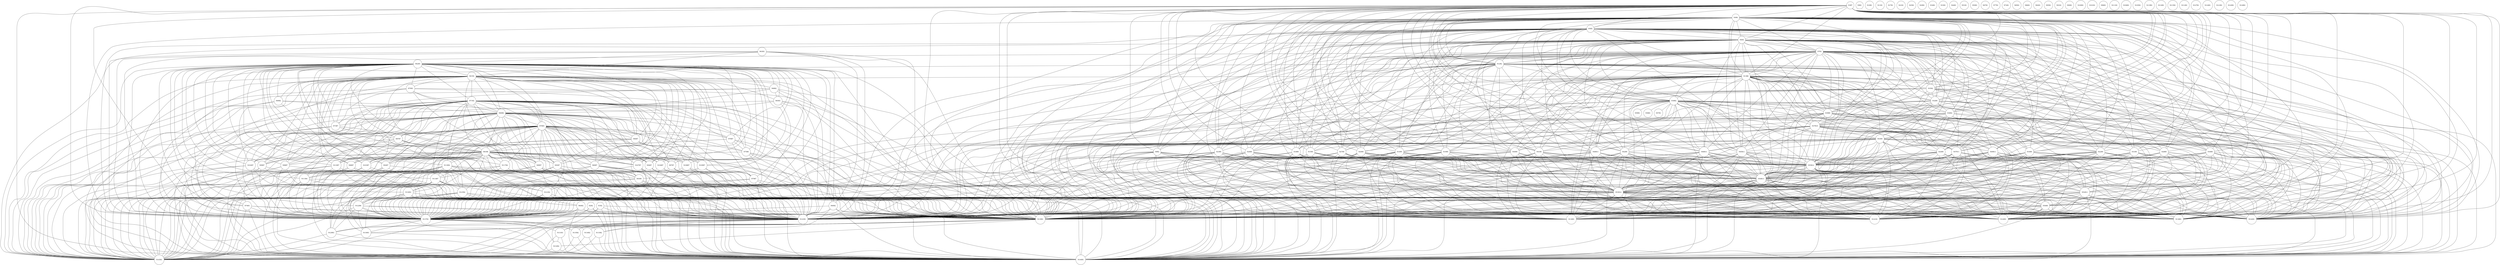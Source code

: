 graph ig {
    node [shape = circle];
    N1R2;
    N2R2;
    N3R7;
    N4R6;
    N5R5;
    N6R4;
    N7R3;
    N8R2;
    N9R1;
    N10R1;
    N11R1;
    N12R2;
    N13R8;
    N14R9;
    N15R9;
    N17R1;
    N16R9;
    N19R9;
    N18R9;
    N21R1;
    N20R9;
    N23R9;
    N22R9;
    N25R1;
    N24R9;
    N27R9;
    N26R9;
    N29R1;
    N28R9;
    N31R9;
    N30R9;
    N34R1;
    N35R2;
    N32R9;
    N33R1;
    N38R2;
    N39R9;
    N36R2;
    N37R10;
    N42R9;
    N43R9;
    N40R9;
    N41R9;
    N46R11;
    N47R11;
    N44R1;
    N45R11;
    N51R1;
    N50R1;
    N49R11;
    N48R11;
    N55R12;
    N54R13;
    N53R14;
    N52R11;
    N59R1;
    N58R1;
    N57R1;
    N56R8;
    N63R3;
    N62R5;
    N61R4;
    N60R2;
    N68R2;
    N69R2;
    N70R3;
    N71R2;
    N64R2;
    N65R3;
    N66R6;
    N67R1;
    N76R3;
    N77R1;
    N78R7;
    N79R7;
    N72R1;
    N73R7;
    N74R3;
    N75R8;
    N85R1;
    N84R7;
    N87R7;
    N86R1;
    N81R8;
    N80R7;
    N83R9;
    N82R1;
    N93R7;
    N92R7;
    N95R1;
    N94R7;
    N89R7;
    N88R7;
    N91R1;
    N90R1;
    N102R7;
    N103R7;
    N100R1;
    N101R1;
    N98R7;
    N99R7;
    N96R1;
    N97R7;
    N110R7;
    N111R1;
    N108R7;
    N109R7;
    N106R1;
    N107R7;
    N104R7;
    N105R1;
    N119R1;
    N118R4;
    N117R4;
    N116R1;
    N115R1;
    N114R7;
    N113R4;
    N112R1;
    N127R1;
    N126R2;
    N125R2;
    N124R1;
    N123R1;
    N122R6;
    N121R2;
    N120R1;
    N137R1;
    N136R1;
    N139R1;
    N138R1;
    N141R1;
    N140R1;
    N143R1;
    N142R1;
    N129R3;
    N128R1;
    N131R3;
    N130R3;
    N133R2;
    N132R2;
    N135R2;
    N134R2;
    N144R1;
    N145R1;
    N1R2 -- N139R1;
    N1R2 -- N137R1;
    N1R2 -- N144R1;
    N1R2 -- N145R1;
    N1R2 -- N143R1;
    N2R2 -- N139R1;
    N2R2 -- N137R1;
    N2R2 -- N144R1;
    N2R2 -- N145R1;
    N2R2 -- N143R1;
    N3R7 -- N12R2;
    N3R7 -- N7R3;
    N3R7 -- N6R4;
    N3R7 -- N5R5;
    N3R7 -- N4R6;
    N3R7 -- N142R1;
    N3R7 -- N144R1;
    N3R7 -- N8R2;
    N3R7 -- N143R1;
    N3R7 -- N140R1;
    N3R7 -- N141R1;
    N3R7 -- N138R1;
    N3R7 -- N139R1;
    N3R7 -- N136R1;
    N3R7 -- N137R1;
    N3R7 -- N13R8;
    N3R7 -- N14R9;
    N3R7 -- N15R9;
    N3R7 -- N16R9;
    N3R7 -- N19R9;
    N3R7 -- N18R9;
    N3R7 -- N20R9;
    N3R7 -- N23R9;
    N3R7 -- N22R9;
    N3R7 -- N24R9;
    N3R7 -- N27R9;
    N3R7 -- N26R9;
    N3R7 -- N28R9;
    N3R7 -- N31R9;
    N3R7 -- N30R9;
    N3R7 -- N35R2;
    N3R7 -- N32R9;
    N3R7 -- N38R2;
    N3R7 -- N39R9;
    N3R7 -- N36R2;
    N3R7 -- N37R10;
    N3R7 -- N42R9;
    N3R7 -- N43R9;
    N3R7 -- N40R9;
    N3R7 -- N41R9;
    N3R7 -- N46R11;
    N3R7 -- N47R11;
    N3R7 -- N45R11;
    N3R7 -- N49R11;
    N3R7 -- N48R11;
    N3R7 -- N55R12;
    N3R7 -- N54R13;
    N3R7 -- N53R14;
    N3R7 -- N52R11;
    N3R7 -- N56R8;
    N4R6 -- N12R2;
    N4R6 -- N7R3;
    N4R6 -- N6R4;
    N4R6 -- N5R5;
    N4R6 -- N142R1;
    N4R6 -- N144R1;
    N4R6 -- N8R2;
    N4R6 -- N143R1;
    N4R6 -- N140R1;
    N4R6 -- N141R1;
    N4R6 -- N138R1;
    N4R6 -- N139R1;
    N4R6 -- N136R1;
    N4R6 -- N137R1;
    N4R6 -- N13R8;
    N4R6 -- N14R9;
    N4R6 -- N15R9;
    N4R6 -- N16R9;
    N4R6 -- N19R9;
    N4R6 -- N18R9;
    N4R6 -- N20R9;
    N4R6 -- N23R9;
    N4R6 -- N22R9;
    N4R6 -- N24R9;
    N4R6 -- N27R9;
    N4R6 -- N26R9;
    N4R6 -- N28R9;
    N4R6 -- N31R9;
    N4R6 -- N30R9;
    N4R6 -- N35R2;
    N4R6 -- N32R9;
    N4R6 -- N38R2;
    N4R6 -- N39R9;
    N4R6 -- N36R2;
    N4R6 -- N37R10;
    N4R6 -- N42R9;
    N4R6 -- N43R9;
    N4R6 -- N40R9;
    N4R6 -- N41R9;
    N4R6 -- N46R11;
    N4R6 -- N47R11;
    N4R6 -- N45R11;
    N4R6 -- N49R11;
    N4R6 -- N48R11;
    N4R6 -- N55R12;
    N4R6 -- N54R13;
    N4R6 -- N53R14;
    N4R6 -- N52R11;
    N4R6 -- N56R8;
    N5R5 -- N12R2;
    N5R5 -- N7R3;
    N5R5 -- N6R4;
    N5R5 -- N142R1;
    N5R5 -- N144R1;
    N5R5 -- N8R2;
    N5R5 -- N143R1;
    N5R5 -- N140R1;
    N5R5 -- N141R1;
    N5R5 -- N138R1;
    N5R5 -- N139R1;
    N5R5 -- N136R1;
    N5R5 -- N137R1;
    N5R5 -- N13R8;
    N5R5 -- N14R9;
    N5R5 -- N15R9;
    N5R5 -- N16R9;
    N5R5 -- N19R9;
    N5R5 -- N18R9;
    N5R5 -- N20R9;
    N5R5 -- N23R9;
    N5R5 -- N22R9;
    N5R5 -- N24R9;
    N5R5 -- N27R9;
    N5R5 -- N26R9;
    N5R5 -- N28R9;
    N5R5 -- N31R9;
    N5R5 -- N30R9;
    N5R5 -- N35R2;
    N5R5 -- N32R9;
    N5R5 -- N38R2;
    N5R5 -- N39R9;
    N5R5 -- N36R2;
    N5R5 -- N37R10;
    N5R5 -- N42R9;
    N5R5 -- N43R9;
    N5R5 -- N40R9;
    N5R5 -- N41R9;
    N5R5 -- N46R11;
    N5R5 -- N47R11;
    N5R5 -- N45R11;
    N5R5 -- N49R11;
    N5R5 -- N48R11;
    N5R5 -- N55R12;
    N5R5 -- N54R13;
    N5R5 -- N53R14;
    N5R5 -- N52R11;
    N5R5 -- N56R8;
    N6R4 -- N12R2;
    N6R4 -- N7R3;
    N6R4 -- N142R1;
    N6R4 -- N144R1;
    N6R4 -- N8R2;
    N6R4 -- N143R1;
    N6R4 -- N140R1;
    N6R4 -- N141R1;
    N6R4 -- N138R1;
    N6R4 -- N139R1;
    N6R4 -- N136R1;
    N6R4 -- N137R1;
    N6R4 -- N13R8;
    N6R4 -- N14R9;
    N6R4 -- N15R9;
    N6R4 -- N16R9;
    N6R4 -- N19R9;
    N6R4 -- N18R9;
    N6R4 -- N20R9;
    N6R4 -- N23R9;
    N6R4 -- N22R9;
    N6R4 -- N24R9;
    N6R4 -- N27R9;
    N6R4 -- N26R9;
    N6R4 -- N28R9;
    N6R4 -- N31R9;
    N6R4 -- N30R9;
    N6R4 -- N35R2;
    N6R4 -- N32R9;
    N6R4 -- N38R2;
    N6R4 -- N39R9;
    N6R4 -- N36R2;
    N6R4 -- N37R10;
    N6R4 -- N42R9;
    N6R4 -- N43R9;
    N6R4 -- N40R9;
    N6R4 -- N41R9;
    N6R4 -- N46R11;
    N6R4 -- N47R11;
    N6R4 -- N45R11;
    N6R4 -- N49R11;
    N6R4 -- N48R11;
    N6R4 -- N55R12;
    N6R4 -- N54R13;
    N6R4 -- N53R14;
    N6R4 -- N52R11;
    N6R4 -- N56R8;
    N7R3 -- N12R2;
    N7R3 -- N142R1;
    N7R3 -- N144R1;
    N7R3 -- N8R2;
    N7R3 -- N143R1;
    N7R3 -- N140R1;
    N7R3 -- N141R1;
    N7R3 -- N138R1;
    N7R3 -- N139R1;
    N7R3 -- N136R1;
    N7R3 -- N137R1;
    N7R3 -- N13R8;
    N7R3 -- N14R9;
    N7R3 -- N15R9;
    N7R3 -- N16R9;
    N7R3 -- N19R9;
    N7R3 -- N18R9;
    N7R3 -- N20R9;
    N7R3 -- N23R9;
    N7R3 -- N22R9;
    N7R3 -- N24R9;
    N7R3 -- N27R9;
    N7R3 -- N26R9;
    N7R3 -- N28R9;
    N7R3 -- N31R9;
    N7R3 -- N30R9;
    N7R3 -- N35R2;
    N7R3 -- N32R9;
    N7R3 -- N38R2;
    N7R3 -- N39R9;
    N7R3 -- N36R2;
    N7R3 -- N37R10;
    N7R3 -- N42R9;
    N7R3 -- N43R9;
    N7R3 -- N40R9;
    N7R3 -- N41R9;
    N7R3 -- N46R11;
    N7R3 -- N47R11;
    N7R3 -- N45R11;
    N7R3 -- N49R11;
    N7R3 -- N48R11;
    N7R3 -- N55R12;
    N7R3 -- N54R13;
    N7R3 -- N53R14;
    N7R3 -- N52R11;
    N7R3 -- N56R8;
    N8R2 -- N142R1;
    N8R2 -- N144R1;
    N8R2 -- N143R1;
    N8R2 -- N140R1;
    N8R2 -- N141R1;
    N8R2 -- N138R1;
    N8R2 -- N139R1;
    N8R2 -- N136R1;
    N8R2 -- N137R1;
    N8R2 -- N55R12;
    N8R2 -- N54R13;
    N8R2 -- N53R14;
    N12R2 -- N142R1;
    N12R2 -- N144R1;
    N12R2 -- N143R1;
    N12R2 -- N140R1;
    N12R2 -- N141R1;
    N12R2 -- N138R1;
    N12R2 -- N139R1;
    N12R2 -- N136R1;
    N12R2 -- N137R1;
    N12R2 -- N13R8;
    N12R2 -- N14R9;
    N12R2 -- N15R9;
    N12R2 -- N16R9;
    N12R2 -- N19R9;
    N12R2 -- N18R9;
    N12R2 -- N20R9;
    N12R2 -- N23R9;
    N12R2 -- N22R9;
    N12R2 -- N24R9;
    N12R2 -- N27R9;
    N12R2 -- N26R9;
    N12R2 -- N28R9;
    N12R2 -- N31R9;
    N12R2 -- N30R9;
    N12R2 -- N32R9;
    N12R2 -- N55R12;
    N12R2 -- N54R13;
    N12R2 -- N53R14;
    N13R8 -- N136R1;
    N13R8 -- N137R1;
    N13R8 -- N140R1;
    N13R8 -- N139R1;
    N13R8 -- N138R1;
    N13R8 -- N142R1;
    N13R8 -- N141R1;
    N13R8 -- N143R1;
    N13R8 -- N144R1;
    N13R8 -- N14R9;
    N13R8 -- N15R9;
    N13R8 -- N16R9;
    N13R8 -- N19R9;
    N13R8 -- N18R9;
    N13R8 -- N20R9;
    N13R8 -- N23R9;
    N13R8 -- N22R9;
    N13R8 -- N24R9;
    N13R8 -- N27R9;
    N13R8 -- N26R9;
    N13R8 -- N28R9;
    N13R8 -- N31R9;
    N13R8 -- N30R9;
    N13R8 -- N35R2;
    N13R8 -- N32R9;
    N13R8 -- N38R2;
    N13R8 -- N39R9;
    N13R8 -- N36R2;
    N13R8 -- N37R10;
    N13R8 -- N42R9;
    N13R8 -- N43R9;
    N13R8 -- N40R9;
    N13R8 -- N41R9;
    N13R8 -- N46R11;
    N13R8 -- N47R11;
    N13R8 -- N45R11;
    N13R8 -- N49R11;
    N13R8 -- N48R11;
    N13R8 -- N55R12;
    N13R8 -- N54R13;
    N13R8 -- N53R14;
    N13R8 -- N52R11;
    N14R9 -- N140R1;
    N14R9 -- N139R1;
    N14R9 -- N138R1;
    N14R9 -- N136R1;
    N14R9 -- N137R1;
    N14R9 -- N142R1;
    N14R9 -- N141R1;
    N14R9 -- N144R1;
    N14R9 -- N143R1;
    N14R9 -- N55R12;
    N14R9 -- N54R13;
    N14R9 -- N53R14;
    N15R9 -- N140R1;
    N15R9 -- N139R1;
    N15R9 -- N138R1;
    N15R9 -- N136R1;
    N15R9 -- N137R1;
    N15R9 -- N142R1;
    N15R9 -- N141R1;
    N15R9 -- N144R1;
    N15R9 -- N143R1;
    N15R9 -- N55R12;
    N15R9 -- N54R13;
    N15R9 -- N53R14;
    N16R9 -- N140R1;
    N16R9 -- N139R1;
    N16R9 -- N138R1;
    N16R9 -- N136R1;
    N16R9 -- N137R1;
    N16R9 -- N142R1;
    N16R9 -- N141R1;
    N16R9 -- N144R1;
    N16R9 -- N143R1;
    N16R9 -- N55R12;
    N16R9 -- N54R13;
    N16R9 -- N53R14;
    N19R9 -- N140R1;
    N19R9 -- N139R1;
    N19R9 -- N138R1;
    N19R9 -- N136R1;
    N19R9 -- N137R1;
    N19R9 -- N142R1;
    N19R9 -- N141R1;
    N19R9 -- N144R1;
    N19R9 -- N143R1;
    N19R9 -- N55R12;
    N19R9 -- N54R13;
    N19R9 -- N53R14;
    N18R9 -- N140R1;
    N18R9 -- N139R1;
    N18R9 -- N138R1;
    N18R9 -- N136R1;
    N18R9 -- N137R1;
    N18R9 -- N142R1;
    N18R9 -- N141R1;
    N18R9 -- N144R1;
    N18R9 -- N143R1;
    N18R9 -- N55R12;
    N18R9 -- N54R13;
    N18R9 -- N53R14;
    N20R9 -- N140R1;
    N20R9 -- N139R1;
    N20R9 -- N138R1;
    N20R9 -- N136R1;
    N20R9 -- N137R1;
    N20R9 -- N142R1;
    N20R9 -- N141R1;
    N20R9 -- N143R1;
    N20R9 -- N144R1;
    N20R9 -- N55R12;
    N20R9 -- N54R13;
    N20R9 -- N53R14;
    N23R9 -- N140R1;
    N23R9 -- N139R1;
    N23R9 -- N138R1;
    N23R9 -- N136R1;
    N23R9 -- N137R1;
    N23R9 -- N142R1;
    N23R9 -- N141R1;
    N23R9 -- N143R1;
    N23R9 -- N144R1;
    N23R9 -- N55R12;
    N23R9 -- N54R13;
    N23R9 -- N53R14;
    N22R9 -- N140R1;
    N22R9 -- N139R1;
    N22R9 -- N138R1;
    N22R9 -- N136R1;
    N22R9 -- N137R1;
    N22R9 -- N142R1;
    N22R9 -- N141R1;
    N22R9 -- N143R1;
    N22R9 -- N144R1;
    N22R9 -- N55R12;
    N22R9 -- N54R13;
    N22R9 -- N53R14;
    N24R9 -- N140R1;
    N24R9 -- N139R1;
    N24R9 -- N138R1;
    N24R9 -- N136R1;
    N24R9 -- N137R1;
    N24R9 -- N142R1;
    N24R9 -- N141R1;
    N24R9 -- N144R1;
    N24R9 -- N143R1;
    N24R9 -- N55R12;
    N24R9 -- N54R13;
    N24R9 -- N53R14;
    N27R9 -- N140R1;
    N27R9 -- N139R1;
    N27R9 -- N138R1;
    N27R9 -- N136R1;
    N27R9 -- N137R1;
    N27R9 -- N142R1;
    N27R9 -- N141R1;
    N27R9 -- N144R1;
    N27R9 -- N143R1;
    N27R9 -- N55R12;
    N27R9 -- N54R13;
    N27R9 -- N53R14;
    N26R9 -- N140R1;
    N26R9 -- N139R1;
    N26R9 -- N138R1;
    N26R9 -- N136R1;
    N26R9 -- N137R1;
    N26R9 -- N142R1;
    N26R9 -- N141R1;
    N26R9 -- N144R1;
    N26R9 -- N143R1;
    N26R9 -- N55R12;
    N26R9 -- N54R13;
    N26R9 -- N53R14;
    N28R9 -- N140R1;
    N28R9 -- N139R1;
    N28R9 -- N138R1;
    N28R9 -- N136R1;
    N28R9 -- N137R1;
    N28R9 -- N142R1;
    N28R9 -- N141R1;
    N28R9 -- N144R1;
    N28R9 -- N143R1;
    N28R9 -- N55R12;
    N28R9 -- N54R13;
    N28R9 -- N53R14;
    N31R9 -- N140R1;
    N31R9 -- N139R1;
    N31R9 -- N138R1;
    N31R9 -- N136R1;
    N31R9 -- N137R1;
    N31R9 -- N142R1;
    N31R9 -- N141R1;
    N31R9 -- N144R1;
    N31R9 -- N143R1;
    N31R9 -- N55R12;
    N31R9 -- N54R13;
    N31R9 -- N53R14;
    N30R9 -- N140R1;
    N30R9 -- N139R1;
    N30R9 -- N138R1;
    N30R9 -- N136R1;
    N30R9 -- N137R1;
    N30R9 -- N142R1;
    N30R9 -- N141R1;
    N30R9 -- N144R1;
    N30R9 -- N143R1;
    N30R9 -- N55R12;
    N30R9 -- N54R13;
    N30R9 -- N53R14;
    N35R2 -- N140R1;
    N35R2 -- N139R1;
    N35R2 -- N138R1;
    N35R2 -- N136R1;
    N35R2 -- N137R1;
    N35R2 -- N142R1;
    N35R2 -- N141R1;
    N35R2 -- N144R1;
    N35R2 -- N143R1;
    N35R2 -- N32R9;
    N35R2 -- N55R12;
    N35R2 -- N54R13;
    N35R2 -- N53R14;
    N32R9 -- N140R1;
    N32R9 -- N139R1;
    N32R9 -- N138R1;
    N32R9 -- N136R1;
    N32R9 -- N137R1;
    N32R9 -- N142R1;
    N32R9 -- N141R1;
    N32R9 -- N144R1;
    N32R9 -- N143R1;
    N32R9 -- N36R2;
    N32R9 -- N55R12;
    N32R9 -- N54R13;
    N32R9 -- N53R14;
    N38R2 -- N141R1;
    N38R2 -- N139R1;
    N38R2 -- N140R1;
    N38R2 -- N138R1;
    N38R2 -- N136R1;
    N38R2 -- N137R1;
    N38R2 -- N142R1;
    N38R2 -- N144R1;
    N38R2 -- N143R1;
    N38R2 -- N39R9;
    N38R2 -- N37R10;
    N38R2 -- N42R9;
    N38R2 -- N43R9;
    N38R2 -- N40R9;
    N38R2 -- N41R9;
    N38R2 -- N46R11;
    N38R2 -- N47R11;
    N38R2 -- N45R11;
    N38R2 -- N49R11;
    N38R2 -- N48R11;
    N38R2 -- N55R12;
    N38R2 -- N54R13;
    N38R2 -- N53R14;
    N38R2 -- N52R11;
    N38R2 -- N56R8;
    N38R2 -- N57R1;
    N38R2 -- N58R1;
    N38R2 -- N59R1;
    N39R9 -- N141R1;
    N39R9 -- N139R1;
    N39R9 -- N140R1;
    N39R9 -- N138R1;
    N39R9 -- N136R1;
    N39R9 -- N137R1;
    N39R9 -- N142R1;
    N39R9 -- N144R1;
    N39R9 -- N143R1;
    N39R9 -- N37R10;
    N39R9 -- N55R12;
    N39R9 -- N54R13;
    N39R9 -- N53R14;
    N36R2 -- N140R1;
    N36R2 -- N139R1;
    N36R2 -- N138R1;
    N36R2 -- N136R1;
    N36R2 -- N137R1;
    N36R2 -- N142R1;
    N36R2 -- N141R1;
    N36R2 -- N144R1;
    N36R2 -- N143R1;
    N36R2 -- N37R10;
    N36R2 -- N55R12;
    N36R2 -- N54R13;
    N36R2 -- N53R14;
    N37R10 -- N141R1;
    N37R10 -- N139R1;
    N37R10 -- N140R1;
    N37R10 -- N138R1;
    N37R10 -- N136R1;
    N37R10 -- N137R1;
    N37R10 -- N142R1;
    N37R10 -- N144R1;
    N37R10 -- N143R1;
    N37R10 -- N42R9;
    N37R10 -- N43R9;
    N37R10 -- N40R9;
    N37R10 -- N41R9;
    N37R10 -- N46R11;
    N37R10 -- N47R11;
    N37R10 -- N45R11;
    N37R10 -- N49R11;
    N37R10 -- N48R11;
    N37R10 -- N55R12;
    N37R10 -- N54R13;
    N37R10 -- N53R14;
    N37R10 -- N52R11;
    N37R10 -- N56R8;
    N42R9 -- N140R1;
    N42R9 -- N139R1;
    N42R9 -- N138R1;
    N42R9 -- N136R1;
    N42R9 -- N137R1;
    N42R9 -- N142R1;
    N42R9 -- N141R1;
    N42R9 -- N144R1;
    N42R9 -- N143R1;
    N42R9 -- N55R12;
    N42R9 -- N54R13;
    N42R9 -- N53R14;
    N43R9 -- N138R1;
    N43R9 -- N136R1;
    N43R9 -- N137R1;
    N43R9 -- N140R1;
    N43R9 -- N139R1;
    N43R9 -- N142R1;
    N43R9 -- N141R1;
    N43R9 -- N144R1;
    N43R9 -- N143R1;
    N43R9 -- N46R11;
    N43R9 -- N47R11;
    N43R9 -- N45R11;
    N43R9 -- N49R11;
    N43R9 -- N48R11;
    N43R9 -- N55R12;
    N43R9 -- N54R13;
    N43R9 -- N53R14;
    N43R9 -- N52R11;
    N40R9 -- N139R1;
    N40R9 -- N140R1;
    N40R9 -- N138R1;
    N40R9 -- N136R1;
    N40R9 -- N137R1;
    N40R9 -- N142R1;
    N40R9 -- N141R1;
    N40R9 -- N144R1;
    N40R9 -- N143R1;
    N40R9 -- N55R12;
    N40R9 -- N54R13;
    N40R9 -- N53R14;
    N41R9 -- N140R1;
    N41R9 -- N139R1;
    N41R9 -- N138R1;
    N41R9 -- N136R1;
    N41R9 -- N137R1;
    N41R9 -- N142R1;
    N41R9 -- N141R1;
    N41R9 -- N144R1;
    N41R9 -- N143R1;
    N41R9 -- N55R12;
    N41R9 -- N54R13;
    N41R9 -- N53R14;
    N46R11 -- N140R1;
    N46R11 -- N139R1;
    N46R11 -- N138R1;
    N46R11 -- N136R1;
    N46R11 -- N137R1;
    N46R11 -- N142R1;
    N46R11 -- N141R1;
    N46R11 -- N144R1;
    N46R11 -- N143R1;
    N46R11 -- N55R12;
    N46R11 -- N54R13;
    N46R11 -- N53R14;
    N47R11 -- N140R1;
    N47R11 -- N139R1;
    N47R11 -- N138R1;
    N47R11 -- N136R1;
    N47R11 -- N137R1;
    N47R11 -- N142R1;
    N47R11 -- N141R1;
    N47R11 -- N144R1;
    N47R11 -- N143R1;
    N47R11 -- N55R12;
    N47R11 -- N54R13;
    N47R11 -- N53R14;
    N45R11 -- N140R1;
    N45R11 -- N139R1;
    N45R11 -- N138R1;
    N45R11 -- N136R1;
    N45R11 -- N137R1;
    N45R11 -- N142R1;
    N45R11 -- N141R1;
    N45R11 -- N144R1;
    N45R11 -- N143R1;
    N45R11 -- N55R12;
    N45R11 -- N54R13;
    N45R11 -- N53R14;
    N49R11 -- N139R1;
    N49R11 -- N138R1;
    N49R11 -- N136R1;
    N49R11 -- N137R1;
    N49R11 -- N140R1;
    N49R11 -- N142R1;
    N49R11 -- N141R1;
    N49R11 -- N144R1;
    N49R11 -- N143R1;
    N49R11 -- N55R12;
    N49R11 -- N54R13;
    N48R11 -- N139R1;
    N48R11 -- N138R1;
    N48R11 -- N136R1;
    N48R11 -- N137R1;
    N48R11 -- N140R1;
    N48R11 -- N142R1;
    N48R11 -- N141R1;
    N48R11 -- N144R1;
    N48R11 -- N143R1;
    N48R11 -- N55R12;
    N48R11 -- N54R13;
    N48R11 -- N53R14;
    N55R12 -- N136R1;
    N55R12 -- N140R1;
    N55R12 -- N139R1;
    N55R12 -- N138R1;
    N55R12 -- N137R1;
    N55R12 -- N142R1;
    N55R12 -- N141R1;
    N55R12 -- N144R1;
    N55R12 -- N143R1;
    N55R12 -- N54R13;
    N55R12 -- N53R14;
    N55R12 -- N52R11;
    N55R12 -- N56R8;
    N54R13 -- N136R1;
    N54R13 -- N137R1;
    N54R13 -- N140R1;
    N54R13 -- N139R1;
    N54R13 -- N138R1;
    N54R13 -- N142R1;
    N54R13 -- N141R1;
    N54R13 -- N144R1;
    N54R13 -- N143R1;
    N54R13 -- N53R14;
    N54R13 -- N52R11;
    N54R13 -- N56R8;
    N53R14 -- N136R1;
    N53R14 -- N137R1;
    N53R14 -- N140R1;
    N53R14 -- N139R1;
    N53R14 -- N138R1;
    N53R14 -- N142R1;
    N53R14 -- N141R1;
    N53R14 -- N144R1;
    N53R14 -- N143R1;
    N53R14 -- N56R8;
    N52R11 -- N136R1;
    N52R11 -- N137R1;
    N52R11 -- N140R1;
    N52R11 -- N139R1;
    N52R11 -- N138R1;
    N52R11 -- N142R1;
    N52R11 -- N141R1;
    N52R11 -- N144R1;
    N52R11 -- N143R1;
    N56R8 -- N140R1;
    N56R8 -- N139R1;
    N56R8 -- N138R1;
    N56R8 -- N136R1;
    N56R8 -- N137R1;
    N56R8 -- N142R1;
    N56R8 -- N141R1;
    N56R8 -- N144R1;
    N56R8 -- N143R1;
    N63R3 -- N139R1;
    N63R3 -- N61R4;
    N63R3 -- N137R1;
    N63R3 -- N144R1;
    N63R3 -- N60R2;
    N63R3 -- N62R5;
    N63R3 -- N143R1;
    N63R3 -- N145R1;
    N62R5 -- N139R1;
    N62R5 -- N143R1;
    N62R5 -- N71R2;
    N62R5 -- N144R1;
    N62R5 -- N61R4;
    N62R5 -- N137R1;
    N62R5 -- N70R3;
    N62R5 -- N60R2;
    N62R5 -- N145R1;
    N62R5 -- N68R2;
    N62R5 -- N65R3;
    N62R5 -- N69R2;
    N62R5 -- N66R6;
    N62R5 -- N76R3;
    N62R5 -- N78R7;
    N62R5 -- N79R7;
    N62R5 -- N73R7;
    N62R5 -- N74R3;
    N62R5 -- N75R8;
    N62R5 -- N84R7;
    N62R5 -- N87R7;
    N62R5 -- N81R8;
    N62R5 -- N80R7;
    N62R5 -- N83R9;
    N62R5 -- N93R7;
    N62R5 -- N92R7;
    N62R5 -- N94R7;
    N62R5 -- N89R7;
    N62R5 -- N88R7;
    N62R5 -- N102R7;
    N62R5 -- N103R7;
    N62R5 -- N98R7;
    N62R5 -- N99R7;
    N62R5 -- N97R7;
    N62R5 -- N110R7;
    N62R5 -- N108R7;
    N62R5 -- N109R7;
    N62R5 -- N107R7;
    N62R5 -- N104R7;
    N62R5 -- N118R4;
    N62R5 -- N117R4;
    N62R5 -- N114R7;
    N62R5 -- N113R4;
    N62R5 -- N126R2;
    N62R5 -- N125R2;
    N62R5 -- N122R6;
    N62R5 -- N121R2;
    N62R5 -- N64R2;
    N61R4 -- N139R1;
    N61R4 -- N144R1;
    N61R4 -- N143R1;
    N61R4 -- N137R1;
    N61R4 -- N71R2;
    N61R4 -- N70R3;
    N61R4 -- N60R2;
    N61R4 -- N145R1;
    N61R4 -- N68R2;
    N61R4 -- N65R3;
    N61R4 -- N69R2;
    N61R4 -- N66R6;
    N61R4 -- N76R3;
    N61R4 -- N78R7;
    N61R4 -- N79R7;
    N61R4 -- N73R7;
    N61R4 -- N74R3;
    N61R4 -- N75R8;
    N61R4 -- N84R7;
    N61R4 -- N87R7;
    N61R4 -- N81R8;
    N61R4 -- N80R7;
    N61R4 -- N83R9;
    N61R4 -- N93R7;
    N61R4 -- N92R7;
    N61R4 -- N94R7;
    N61R4 -- N89R7;
    N61R4 -- N88R7;
    N61R4 -- N102R7;
    N61R4 -- N103R7;
    N61R4 -- N98R7;
    N61R4 -- N99R7;
    N61R4 -- N97R7;
    N61R4 -- N110R7;
    N61R4 -- N108R7;
    N61R4 -- N109R7;
    N61R4 -- N107R7;
    N61R4 -- N104R7;
    N61R4 -- N64R2;
    N60R2 -- N139R1;
    N60R2 -- N137R1;
    N60R2 -- N144R1;
    N60R2 -- N143R1;
    N60R2 -- N145R1;
    N68R2 -- N139R1;
    N68R2 -- N137R1;
    N68R2 -- N144R1;
    N68R2 -- N145R1;
    N68R2 -- N143R1;
    N68R2 -- N65R3;
    N68R2 -- N66R6;
    N69R2 -- N139R1;
    N69R2 -- N137R1;
    N69R2 -- N144R1;
    N69R2 -- N145R1;
    N69R2 -- N143R1;
    N69R2 -- N66R6;
    N70R3 -- N71R2;
    N70R3 -- N139R1;
    N70R3 -- N137R1;
    N70R3 -- N144R1;
    N70R3 -- N143R1;
    N70R3 -- N145R1;
    N70R3 -- N66R6;
    N70R3 -- N73R7;
    N71R2 -- N139R1;
    N71R2 -- N143R1;
    N71R2 -- N144R1;
    N71R2 -- N137R1;
    N71R2 -- N145R1;
    N71R2 -- N66R6;
    N71R2 -- N76R3;
    N71R2 -- N78R7;
    N71R2 -- N79R7;
    N71R2 -- N73R7;
    N71R2 -- N74R3;
    N71R2 -- N75R8;
    N71R2 -- N84R7;
    N71R2 -- N87R7;
    N71R2 -- N81R8;
    N71R2 -- N80R7;
    N71R2 -- N83R9;
    N71R2 -- N93R7;
    N71R2 -- N92R7;
    N71R2 -- N94R7;
    N71R2 -- N89R7;
    N71R2 -- N88R7;
    N71R2 -- N102R7;
    N71R2 -- N103R7;
    N71R2 -- N98R7;
    N71R2 -- N99R7;
    N71R2 -- N97R7;
    N71R2 -- N110R7;
    N71R2 -- N108R7;
    N71R2 -- N109R7;
    N71R2 -- N107R7;
    N71R2 -- N104R7;
    N71R2 -- N118R4;
    N71R2 -- N117R4;
    N71R2 -- N114R7;
    N71R2 -- N113R4;
    N64R2 -- N139R1;
    N64R2 -- N137R1;
    N64R2 -- N144R1;
    N64R2 -- N145R1;
    N64R2 -- N143R1;
    N65R3 -- N139R1;
    N65R3 -- N137R1;
    N65R3 -- N144R1;
    N65R3 -- N145R1;
    N65R3 -- N143R1;
    N65R3 -- N66R6;
    N66R6 -- N139R1;
    N66R6 -- N144R1;
    N66R6 -- N143R1;
    N66R6 -- N145R1;
    N66R6 -- N137R1;
    N66R6 -- N76R3;
    N66R6 -- N78R7;
    N66R6 -- N79R7;
    N66R6 -- N73R7;
    N66R6 -- N74R3;
    N66R6 -- N75R8;
    N66R6 -- N84R7;
    N66R6 -- N87R7;
    N66R6 -- N81R8;
    N66R6 -- N80R7;
    N66R6 -- N83R9;
    N66R6 -- N93R7;
    N66R6 -- N92R7;
    N66R6 -- N94R7;
    N66R6 -- N89R7;
    N66R6 -- N88R7;
    N66R6 -- N102R7;
    N66R6 -- N103R7;
    N66R6 -- N98R7;
    N66R6 -- N99R7;
    N66R6 -- N97R7;
    N66R6 -- N110R7;
    N66R6 -- N108R7;
    N66R6 -- N109R7;
    N66R6 -- N107R7;
    N66R6 -- N104R7;
    N66R6 -- N114R7;
    N66R6 -- N113R4;
    N76R3 -- N139R1;
    N76R3 -- N145R1;
    N76R3 -- N144R1;
    N76R3 -- N143R1;
    N76R3 -- N137R1;
    N76R3 -- N78R7;
    N76R3 -- N79R7;
    N76R3 -- N75R8;
    N76R3 -- N84R7;
    N76R3 -- N87R7;
    N76R3 -- N81R8;
    N76R3 -- N80R7;
    N76R3 -- N83R9;
    N76R3 -- N93R7;
    N76R3 -- N92R7;
    N76R3 -- N94R7;
    N76R3 -- N89R7;
    N76R3 -- N88R7;
    N76R3 -- N102R7;
    N76R3 -- N103R7;
    N76R3 -- N98R7;
    N76R3 -- N99R7;
    N76R3 -- N97R7;
    N76R3 -- N110R7;
    N76R3 -- N108R7;
    N76R3 -- N109R7;
    N76R3 -- N107R7;
    N76R3 -- N104R7;
    N76R3 -- N118R4;
    N76R3 -- N117R4;
    N76R3 -- N114R7;
    N76R3 -- N113R4;
    N76R3 -- N122R6;
    N76R3 -- N121R2;
    N78R7 -- N139R1;
    N78R7 -- N137R1;
    N78R7 -- N144R1;
    N78R7 -- N145R1;
    N78R7 -- N143R1;
    N78R7 -- N75R8;
    N79R7 -- N139R1;
    N79R7 -- N137R1;
    N79R7 -- N144R1;
    N79R7 -- N145R1;
    N79R7 -- N143R1;
    N73R7 -- N139R1;
    N73R7 -- N137R1;
    N73R7 -- N144R1;
    N73R7 -- N145R1;
    N73R7 -- N143R1;
    N74R3 -- N139R1;
    N74R3 -- N137R1;
    N74R3 -- N144R1;
    N74R3 -- N145R1;
    N74R3 -- N143R1;
    N75R8 -- N139R1;
    N75R8 -- N137R1;
    N75R8 -- N144R1;
    N75R8 -- N145R1;
    N75R8 -- N143R1;
    N84R7 -- N139R1;
    N84R7 -- N144R1;
    N84R7 -- N143R1;
    N84R7 -- N145R1;
    N84R7 -- N137R1;
    N84R7 -- N81R8;
    N87R7 -- N139R1;
    N87R7 -- N144R1;
    N87R7 -- N143R1;
    N87R7 -- N145R1;
    N87R7 -- N137R1;
    N87R7 -- N81R8;
    N81R8 -- N145R1;
    N81R8 -- N139R1;
    N81R8 -- N144R1;
    N81R8 -- N143R1;
    N81R8 -- N137R1;
    N81R8 -- N80R7;
    N81R8 -- N83R9;
    N81R8 -- N93R7;
    N81R8 -- N92R7;
    N81R8 -- N94R7;
    N81R8 -- N89R7;
    N81R8 -- N88R7;
    N81R8 -- N102R7;
    N81R8 -- N103R7;
    N81R8 -- N98R7;
    N81R8 -- N99R7;
    N81R8 -- N97R7;
    N81R8 -- N110R7;
    N81R8 -- N108R7;
    N81R8 -- N109R7;
    N81R8 -- N107R7;
    N81R8 -- N104R7;
    N81R8 -- N118R4;
    N81R8 -- N117R4;
    N81R8 -- N114R7;
    N81R8 -- N113R4;
    N81R8 -- N126R2;
    N81R8 -- N125R2;
    N81R8 -- N122R6;
    N81R8 -- N121R2;
    N80R7 -- N139R1;
    N80R7 -- N137R1;
    N80R7 -- N144R1;
    N80R7 -- N145R1;
    N80R7 -- N143R1;
    N80R7 -- N83R9;
    N83R9 -- N139R1;
    N83R9 -- N137R1;
    N83R9 -- N144R1;
    N83R9 -- N145R1;
    N83R9 -- N143R1;
    N93R7 -- N139R1;
    N93R7 -- N144R1;
    N93R7 -- N143R1;
    N93R7 -- N145R1;
    N93R7 -- N137R1;
    N92R7 -- N139R1;
    N92R7 -- N144R1;
    N92R7 -- N143R1;
    N92R7 -- N145R1;
    N92R7 -- N137R1;
    N94R7 -- N139R1;
    N94R7 -- N144R1;
    N94R7 -- N143R1;
    N94R7 -- N145R1;
    N94R7 -- N137R1;
    N89R7 -- N139R1;
    N89R7 -- N144R1;
    N89R7 -- N143R1;
    N89R7 -- N145R1;
    N89R7 -- N137R1;
    N88R7 -- N139R1;
    N88R7 -- N144R1;
    N88R7 -- N143R1;
    N88R7 -- N145R1;
    N88R7 -- N137R1;
    N102R7 -- N139R1;
    N102R7 -- N144R1;
    N102R7 -- N143R1;
    N102R7 -- N145R1;
    N102R7 -- N137R1;
    N103R7 -- N139R1;
    N103R7 -- N144R1;
    N103R7 -- N143R1;
    N103R7 -- N145R1;
    N103R7 -- N137R1;
    N98R7 -- N139R1;
    N98R7 -- N144R1;
    N98R7 -- N143R1;
    N98R7 -- N145R1;
    N98R7 -- N137R1;
    N99R7 -- N139R1;
    N99R7 -- N144R1;
    N99R7 -- N143R1;
    N99R7 -- N145R1;
    N99R7 -- N137R1;
    N97R7 -- N139R1;
    N97R7 -- N144R1;
    N97R7 -- N143R1;
    N97R7 -- N145R1;
    N97R7 -- N137R1;
    N110R7 -- N139R1;
    N110R7 -- N144R1;
    N110R7 -- N143R1;
    N110R7 -- N145R1;
    N110R7 -- N137R1;
    N108R7 -- N139R1;
    N108R7 -- N144R1;
    N108R7 -- N143R1;
    N108R7 -- N145R1;
    N108R7 -- N137R1;
    N109R7 -- N139R1;
    N109R7 -- N144R1;
    N109R7 -- N143R1;
    N109R7 -- N145R1;
    N109R7 -- N137R1;
    N107R7 -- N139R1;
    N107R7 -- N144R1;
    N107R7 -- N143R1;
    N107R7 -- N145R1;
    N107R7 -- N137R1;
    N104R7 -- N139R1;
    N104R7 -- N144R1;
    N104R7 -- N143R1;
    N104R7 -- N145R1;
    N104R7 -- N137R1;
    N118R4 -- N139R1;
    N118R4 -- N144R1;
    N118R4 -- N143R1;
    N118R4 -- N145R1;
    N118R4 -- N137R1;
    N118R4 -- N114R7;
    N118R4 -- N126R2;
    N118R4 -- N125R2;
    N118R4 -- N122R6;
    N118R4 -- N121R2;
    N118R4 -- N129R3;
    N118R4 -- N130R3;
    N117R4 -- N139R1;
    N117R4 -- N144R1;
    N117R4 -- N143R1;
    N117R4 -- N145R1;
    N117R4 -- N137R1;
    N117R4 -- N114R7;
    N114R7 -- N139R1;
    N114R7 -- N144R1;
    N114R7 -- N143R1;
    N114R7 -- N145R1;
    N114R7 -- N137R1;
    N114R7 -- N126R2;
    N114R7 -- N125R2;
    N114R7 -- N122R6;
    N114R7 -- N121R2;
    N114R7 -- N129R3;
    N114R7 -- N130R3;
    N113R4 -- N139R1;
    N113R4 -- N144R1;
    N113R4 -- N143R1;
    N113R4 -- N145R1;
    N113R4 -- N137R1;
    N126R2 -- N139R1;
    N126R2 -- N145R1;
    N126R2 -- N144R1;
    N126R2 -- N143R1;
    N126R2 -- N137R1;
    N126R2 -- N122R6;
    N126R2 -- N129R3;
    N126R2 -- N130R3;
    N125R2 -- N139R1;
    N125R2 -- N145R1;
    N125R2 -- N144R1;
    N125R2 -- N143R1;
    N125R2 -- N137R1;
    N125R2 -- N122R6;
    N122R6 -- N139R1;
    N122R6 -- N143R1;
    N122R6 -- N145R1;
    N122R6 -- N144R1;
    N122R6 -- N137R1;
    N122R6 -- N129R3;
    N122R6 -- N130R3;
    N121R2 -- N139R1;
    N121R2 -- N143R1;
    N121R2 -- N145R1;
    N121R2 -- N144R1;
    N121R2 -- N137R1;
    N137R1 -- N129R3;
    N137R1 -- N130R3;
    N137R1 -- N134R2;
    N137R1 -- N135R2;
    N137R1 -- N132R2;
    N137R1 -- N133R2;
    N137R1 -- N131R3;
    N139R1 -- N129R3;
    N139R1 -- N130R3;
    N139R1 -- N134R2;
    N139R1 -- N135R2;
    N139R1 -- N132R2;
    N139R1 -- N133R2;
    N139R1 -- N131R3;
    N143R1 -- N129R3;
    N143R1 -- N130R3;
    N143R1 -- N134R2;
    N143R1 -- N135R2;
    N143R1 -- N132R2;
    N143R1 -- N133R2;
    N143R1 -- N131R3;
    N129R3 -- N144R1;
    N129R3 -- N145R1;
    N131R3 -- N132R2;
    N131R3 -- N144R1;
    N131R3 -- N145R1;
    N130R3 -- N144R1;
    N130R3 -- N145R1;
    N133R2 -- N144R1;
    N133R2 -- N145R1;
    N132R2 -- N144R1;
    N132R2 -- N145R1;
    N135R2 -- N144R1;
    N135R2 -- N145R1;
    N134R2 -- N144R1;
    N134R2 -- N145R1;
}

